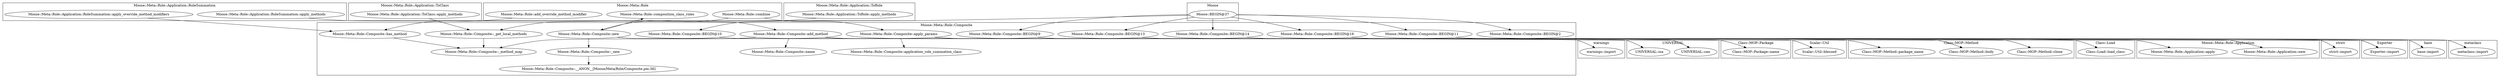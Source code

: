 digraph {
graph [overlap=false]
subgraph cluster_Moose_Meta_Role_Application_RoleSummation {
	label="Moose::Meta::Role::Application::RoleSummation";
	"Moose::Meta::Role::Application::RoleSummation::apply_override_method_modifiers";
	"Moose::Meta::Role::Application::RoleSummation::apply_methods";
}
subgraph cluster_Scalar_Util {
	label="Scalar::Util";
	"Scalar::Util::blessed";
}
subgraph cluster_Class_MOP_Method {
	label="Class::MOP::Method";
	"Class::MOP::Method::clone";
	"Class::MOP::Method::body";
	"Class::MOP::Method::package_name";
}
subgraph cluster_Moose_Meta_Role_Application_ToClass {
	label="Moose::Meta::Role::Application::ToClass";
	"Moose::Meta::Role::Application::ToClass::apply_methods";
}
subgraph cluster_metaclass {
	label="metaclass";
	"metaclass::import";
}
subgraph cluster_UNIVERSAL {
	label="UNIVERSAL";
	"UNIVERSAL::isa";
	"UNIVERSAL::can";
}
subgraph cluster_Class_Load {
	label="Class::Load";
	"Class::Load::load_class";
}
subgraph cluster_warnings {
	label="warnings";
	"warnings::import";
}
subgraph cluster_Moose_Meta_Role {
	label="Moose::Meta::Role";
	"Moose::Meta::Role::add_override_method_modifier";
	"Moose::Meta::Role::composition_class_roles";
	"Moose::Meta::Role::combine";
}
subgraph cluster_Moose_Meta_Role_Application_ToRole {
	label="Moose::Meta::Role::Application::ToRole";
	"Moose::Meta::Role::Application::ToRole::apply_methods";
}
subgraph cluster_Moose {
	label="Moose";
	"Moose::BEGIN@37";
}
subgraph cluster_base {
	label="base";
	"base::import";
}
subgraph cluster_Exporter {
	label="Exporter";
	"Exporter::import";
}
subgraph cluster_Moose_Meta_Role_Composite {
	label="Moose::Meta::Role::Composite";
	"Moose::Meta::Role::Composite::BEGIN@10";
	"Moose::Meta::Role::Composite::new";
	"Moose::Meta::Role::Composite::application_role_summation_class";
	"Moose::Meta::Role::Composite::name";
	"Moose::Meta::Role::Composite::add_method";
	"Moose::Meta::Role::Composite::__ANON__[Moose/Meta/Role/Composite.pm:36]";
	"Moose::Meta::Role::Composite::_method_map";
	"Moose::Meta::Role::Composite::apply_params";
	"Moose::Meta::Role::Composite::_new";
	"Moose::Meta::Role::Composite::BEGIN@9";
	"Moose::Meta::Role::Composite::BEGIN@14";
	"Moose::Meta::Role::Composite::BEGIN@13";
	"Moose::Meta::Role::Composite::BEGIN@16";
	"Moose::Meta::Role::Composite::BEGIN@11";
	"Moose::Meta::Role::Composite::BEGIN@2";
	"Moose::Meta::Role::Composite::has_method";
	"Moose::Meta::Role::Composite::_get_local_methods";
}
subgraph cluster_strict {
	label="strict";
	"strict::import";
}
subgraph cluster_Class_MOP_Package {
	label="Class::MOP::Package";
	"Class::MOP::Package::name";
}
subgraph cluster_Moose_Meta_Role_Application {
	label="Moose::Meta::Role::Application";
	"Moose::Meta::Role::Application::new";
	"Moose::Meta::Role::Application::apply";
}
"Moose::Meta::Role::Composite::add_method" -> "Scalar::Util::blessed";
"Moose::Meta::Role::Application::RoleSummation::apply_methods" -> "Moose::Meta::Role::Composite::add_method";
"Moose::Meta::Role::Composite::apply_params" -> "Class::Load::load_class";
"Moose::BEGIN@37" -> "Moose::Meta::Role::Composite::BEGIN@16";
"Moose::Meta::Role::Composite::apply_params" -> "Moose::Meta::Role::Application::apply";
"Moose::Meta::Role::Composite::BEGIN@11" -> "metaclass::import";
"Moose::Meta::Role::Composite::new" -> "Moose::Meta::Role::composition_class_roles";
"Moose::Meta::Role::Composite::BEGIN@9" -> "strict::import";
"Moose::Meta::Role::Application::ToRole::apply_methods" -> "Moose::Meta::Role::Composite::_get_local_methods";
"Moose::Meta::Role::Application::ToClass::apply_methods" -> "Moose::Meta::Role::Composite::_get_local_methods";
"Moose::BEGIN@37" -> "Moose::Meta::Role::Composite::BEGIN@14";
"Moose::Meta::Role::Composite::apply_params" -> "Moose::Meta::Role::Application::new";
"Moose::BEGIN@37" -> "Moose::Meta::Role::Composite::BEGIN@9";
"Moose::BEGIN@37" -> "Moose::Meta::Role::Composite::BEGIN@2";
"Moose::Meta::Role::Composite::add_method" -> "Class::MOP::Method::body";
"Moose::Meta::Role::Composite::BEGIN@14" -> "Exporter::import";
"Moose::Meta::Role::Composite::BEGIN@13" -> "Exporter::import";
"Moose::BEGIN@37" -> "Moose::Meta::Role::Composite::BEGIN@11";
"Moose::Meta::Role::Composite::add_method" -> "Moose::Meta::Role::Composite::_method_map";
"Moose::Meta::Role::Composite::has_method" -> "Moose::Meta::Role::Composite::_method_map";
"Moose::Meta::Role::Composite::_get_local_methods" -> "Moose::Meta::Role::Composite::_method_map";
"Moose::Meta::Role::Composite::apply_params" -> "Moose::Meta::Role::Composite::application_role_summation_class";
"Moose::Meta::Role::Composite::add_method" -> "UNIVERSAL::can";
"Moose::Meta::Role::Composite::BEGIN@16" -> "base::import";
"Moose::Meta::Role::Composite::BEGIN@10" -> "warnings::import";
"Moose::Meta::Role::combine" -> "Moose::Meta::Role::Composite::apply_params";
"Moose::Meta::Role::Composite::add_method" -> "Class::MOP::Method::clone";
"Moose::Meta::Role::Composite::add_method" -> "Moose::Meta::Role::Composite::name";
"Moose::Meta::Role::add_override_method_modifier" -> "Moose::Meta::Role::Composite::has_method";
"Moose::Meta::Role::Application::RoleSummation::apply_override_method_modifiers" -> "Moose::Meta::Role::Composite::has_method";
"Moose::Meta::Role::Composite::new" -> "UNIVERSAL::isa";
"Moose::Meta::Role::Composite::_new" -> "Moose::Meta::Role::Composite::__ANON__[Moose/Meta/Role/Composite.pm:36]";
"Moose::Meta::Role::Composite::add_method" -> "Class::MOP::Method::package_name";
"Moose::Meta::Role::Composite::new" -> "Moose::Meta::Role::Composite::_new";
"Moose::Meta::Role::combine" -> "Moose::Meta::Role::Composite::new";
"Moose::BEGIN@37" -> "Moose::Meta::Role::Composite::BEGIN@10";
"Moose::Meta::Role::Composite::new" -> "Class::MOP::Package::name";
"Moose::BEGIN@37" -> "Moose::Meta::Role::Composite::BEGIN@13";
}
